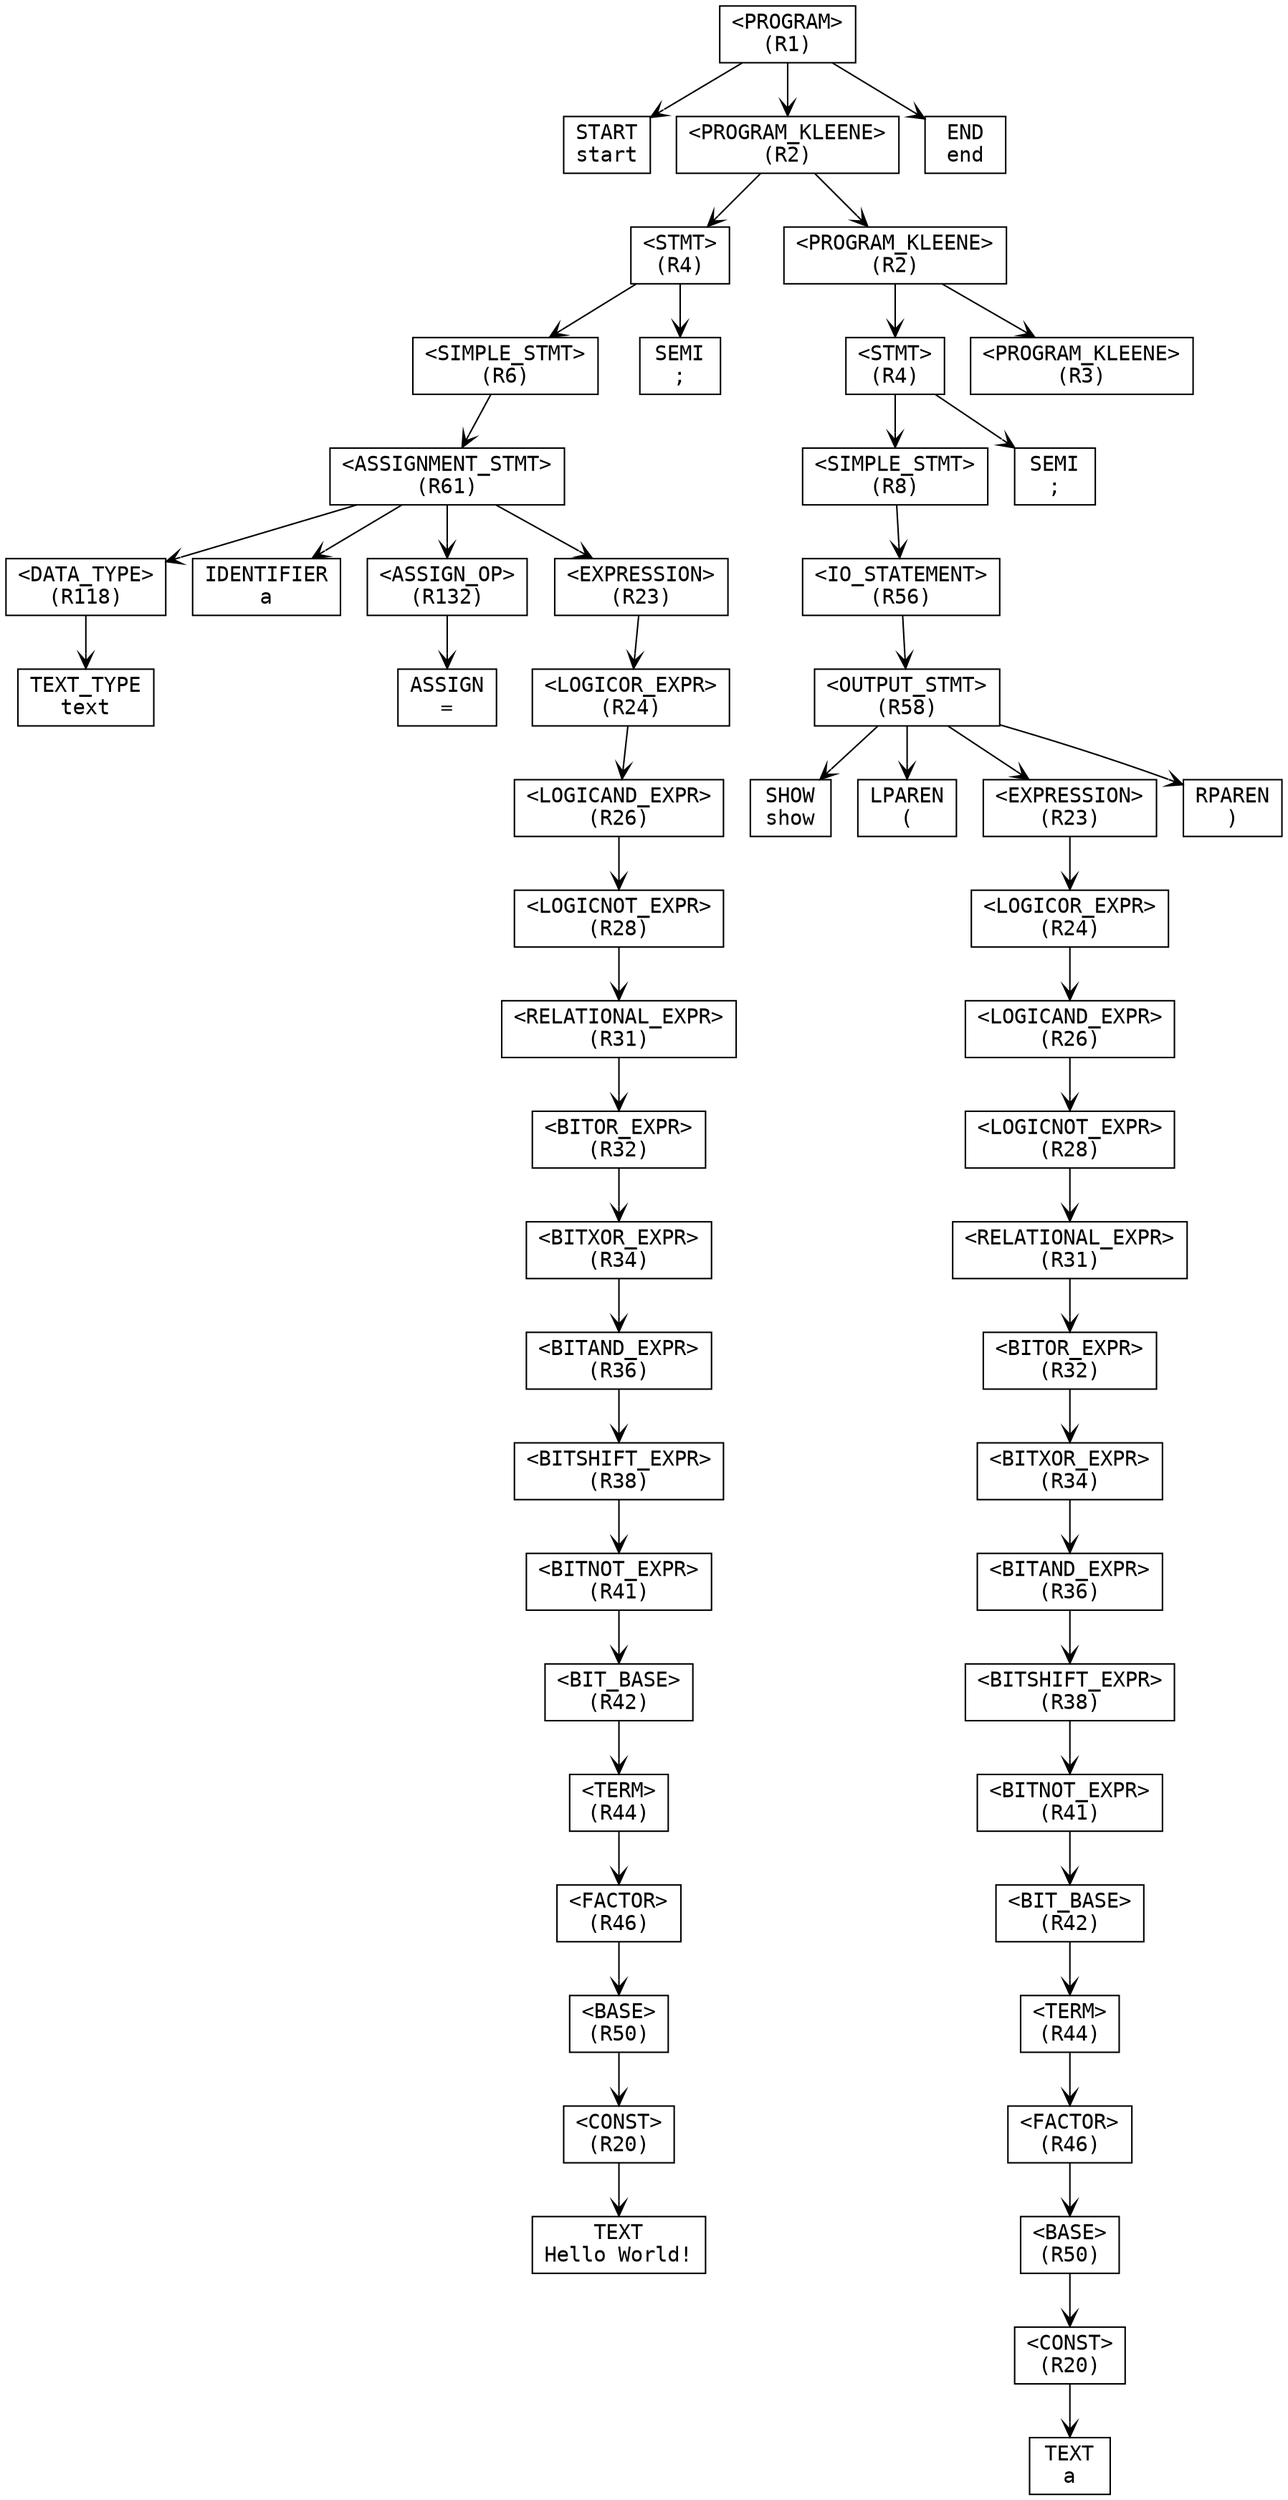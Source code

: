 digraph ParseTree {
  node [shape=box, fontname="Courier"];
  edge [arrowhead=vee];
  n1260246585 [label="<PROGRAM>\n(R1)"];
  n1563954645 [label="START\nstart"];
  n1260246585 -> n1563954645;
  n1951884968 [label="<PROGRAM_KLEENE>\n(R2)"];
  n1493128548 [label="<STMT>\n(R4)"];
  n2113334364 [label="<SIMPLE_STMT>\n(R6)"];
  n1622999186 [label="<ASSIGNMENT_STMT>\n(R61)"];
  n797988875 [label="<DATA_TYPE>\n(R118)"];
  n224816360 [label="TEXT_TYPE\ntext"];
  n797988875 -> n224816360;
  n1622999186 -> n797988875;
  n1203303700 [label="IDENTIFIER\na"];
  n1622999186 -> n1203303700;
  n1326044385 [label="<ASSIGN_OP>\n(R132)"];
  n1651805451 [label="ASSIGN\n="];
  n1326044385 -> n1651805451;
  n1622999186 -> n1326044385;
  n1548463233 [label="<EXPRESSION>\n(R23)"];
  n1557914185 [label="<LOGICOR_EXPR>\n(R24)"];
  n1567919087 [label="<LOGICAND_EXPR>\n(R26)"];
  n464411039 [label="<LOGICNOT_EXPR>\n(R28)"];
  n444649935 [label="<RELATIONAL_EXPR>\n(R31)"];
  n424325500 [label="<BITOR_EXPR>\n(R32)"];
  n1612212809 [label="<BITXOR_EXPR>\n(R34)"];
  n152282484 [label="<BITAND_EXPR>\n(R36)"];
  n352387888 [label="<BITSHIFT_EXPR>\n(R38)"];
  n1502384573 [label="<BITNOT_EXPR>\n(R41)"];
  n2053501671 [label="<BIT_BASE>\n(R42)"];
  n1858719962 [label="<TERM>\n(R44)"];
  n1942767280 [label="<FACTOR>\n(R46)"];
  n1324363789 [label="<BASE>\n(R50)"];
  n467075582 [label="<CONST>\n(R20)"];
  n1001938270 [label="TEXT\nHello World!"];
  n467075582 -> n1001938270;
  n1324363789 -> n467075582;
  n1942767280 -> n1324363789;
  n1858719962 -> n1942767280;
  n2053501671 -> n1858719962;
  n1502384573 -> n2053501671;
  n352387888 -> n1502384573;
  n152282484 -> n352387888;
  n1612212809 -> n152282484;
  n424325500 -> n1612212809;
  n444649935 -> n424325500;
  n464411039 -> n444649935;
  n1567919087 -> n464411039;
  n1557914185 -> n1567919087;
  n1548463233 -> n1557914185;
  n1622999186 -> n1548463233;
  n2113334364 -> n1622999186;
  n1493128548 -> n2113334364;
  n709915999 [label="SEMI\n;"];
  n1493128548 -> n709915999;
  n1951884968 -> n1493128548;
  n1710180416 [label="<PROGRAM_KLEENE>\n(R2)"];
  n1175743986 [label="<STMT>\n(R4)"];
  n1061132995 [label="<SIMPLE_STMT>\n(R8)"];
  n384625398 [label="<IO_STATEMENT>\n(R56)"];
  n157158691 [label="<OUTPUT_STMT>\n(R58)"];
  n1824557575 [label="SHOW\nshow"];
  n157158691 -> n1824557575;
  n803929310 [label="LPAREN\n("];
  n157158691 -> n803929310;
  n1579161743 [label="<EXPRESSION>\n(R23)"];
  n669921661 [label="<LOGICOR_EXPR>\n(R24)"];
  n1335232309 [label="<LOGICAND_EXPR>\n(R26)"];
  n937561621 [label="<LOGICNOT_EXPR>\n(R28)"];
  n1767410694 [label="<RELATIONAL_EXPR>\n(R31)"];
  n1072381321 [label="<BITOR_EXPR>\n(R32)"];
  n1086008046 [label="<BITXOR_EXPR>\n(R34)"];
  n1728976458 [label="<BITAND_EXPR>\n(R36)"];
  n1251712529 [label="<BITSHIFT_EXPR>\n(R38)"];
  n746255806 [label="<BITNOT_EXPR>\n(R41)"];
  n890193541 [label="<BIT_BASE>\n(R42)"];
  n581216808 [label="<TERM>\n(R44)"];
  n886686587 [label="<FACTOR>\n(R46)"];
  n1341458267 [label="<BASE>\n(R50)"];
  n88910 [label="<CONST>\n(R20)"];
  n124998796 [label="TEXT\na"];
  n88910 -> n124998796;
  n1341458267 -> n88910;
  n886686587 -> n1341458267;
  n581216808 -> n886686587;
  n890193541 -> n581216808;
  n746255806 -> n890193541;
  n1251712529 -> n746255806;
  n1728976458 -> n1251712529;
  n1086008046 -> n1728976458;
  n1072381321 -> n1086008046;
  n1767410694 -> n1072381321;
  n937561621 -> n1767410694;
  n1335232309 -> n937561621;
  n669921661 -> n1335232309;
  n1579161743 -> n669921661;
  n157158691 -> n1579161743;
  n2110491906 [label="RPAREN\n)"];
  n157158691 -> n2110491906;
  n384625398 -> n157158691;
  n1061132995 -> n384625398;
  n1175743986 -> n1061132995;
  n451121727 [label="SEMI\n;"];
  n1175743986 -> n451121727;
  n1710180416 -> n1175743986;
  n280129798 [label="<PROGRAM_KLEENE>\n(R3)"];
  n1710180416 -> n280129798;
  n1951884968 -> n1710180416;
  n1260246585 -> n1951884968;
  n234393768 [label="END\nend"];
  n1260246585 -> n234393768;
}